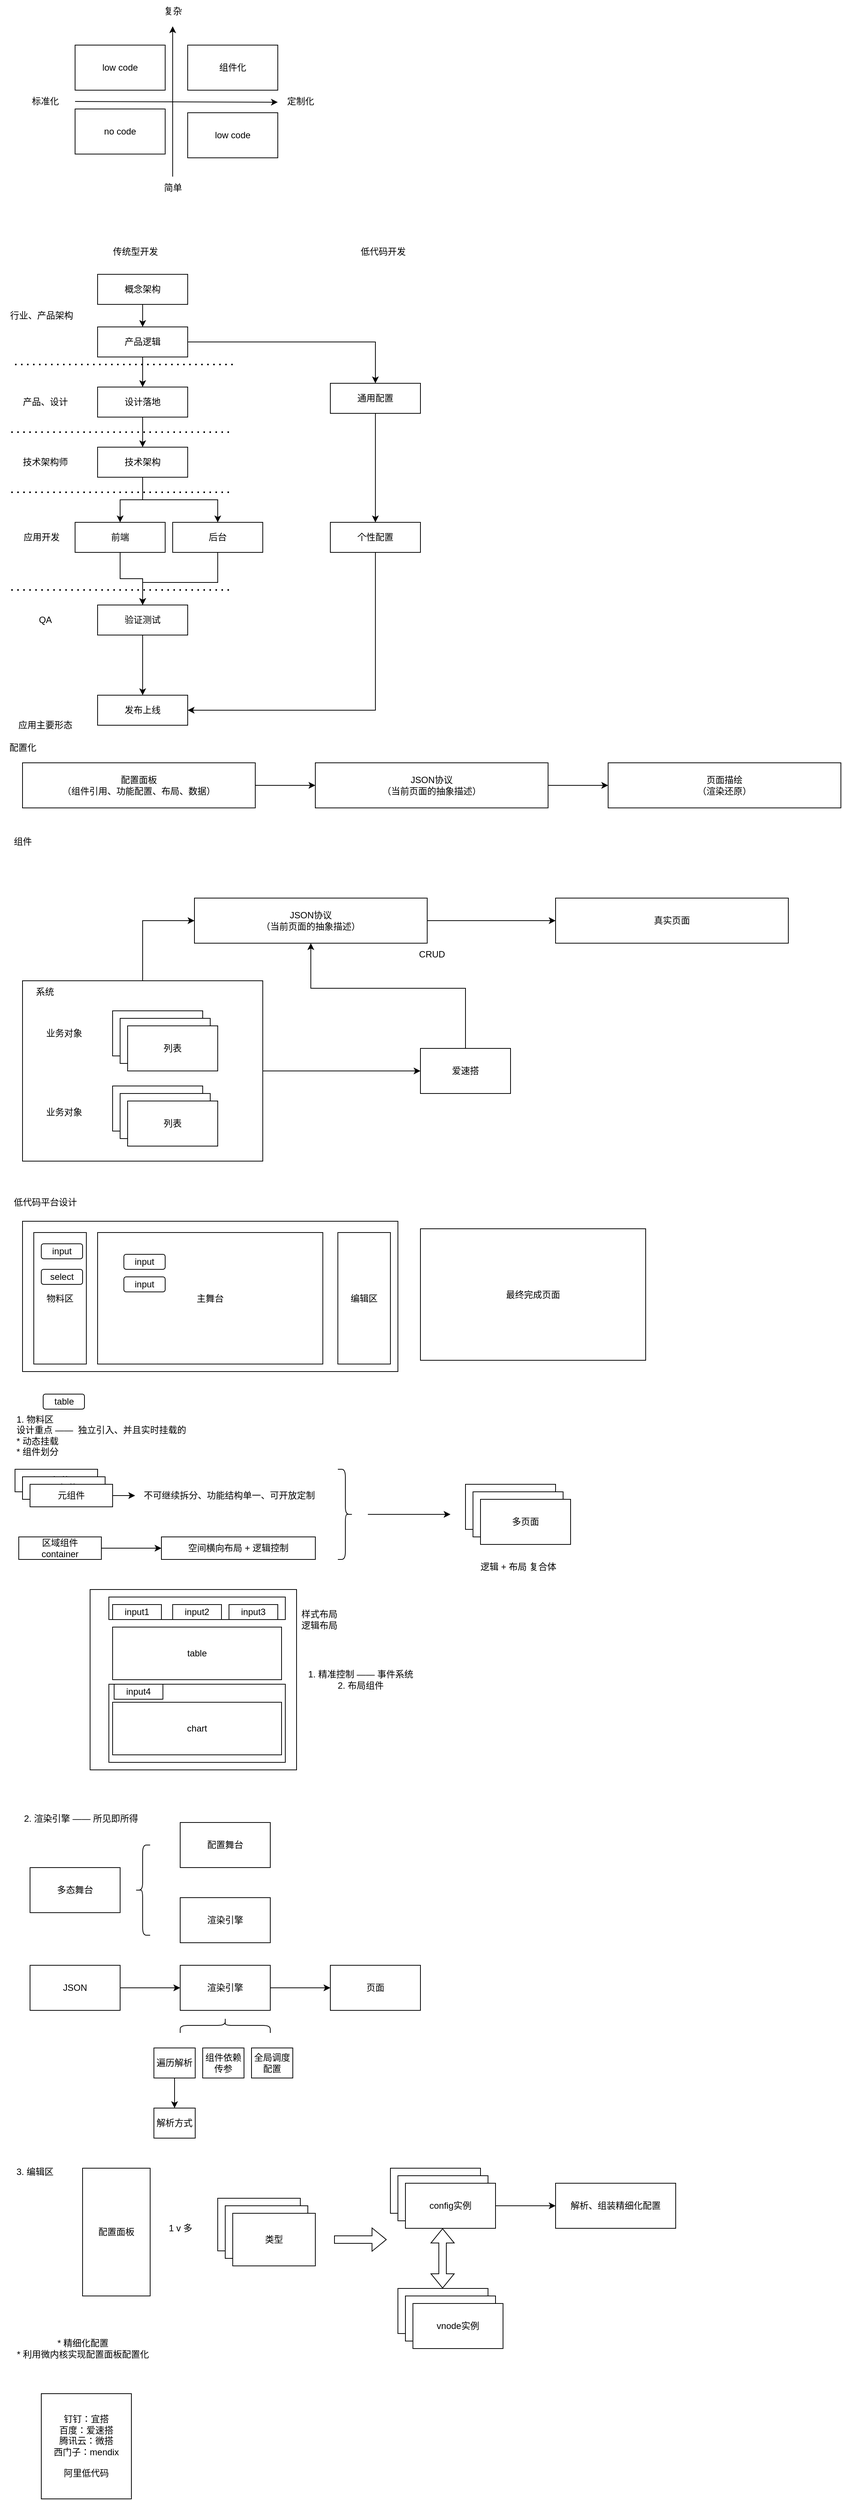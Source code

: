 <mxfile version="20.0.4" type="device"><diagram id="MYaUjNnSRWz6eYG8SENU" name="Page-1"><mxGraphModel dx="866" dy="405" grid="1" gridSize="10" guides="1" tooltips="1" connect="1" arrows="1" fold="1" page="1" pageScale="1" pageWidth="827" pageHeight="1169" math="0" shadow="0"><root><mxCell id="0"/><mxCell id="1" parent="0"/><mxCell id="iDB73NMn3-kwZ4b4kdbe-79" value="" style="rounded=0;whiteSpace=wrap;html=1;" vertex="1" parent="1"><mxGeometry x="120" y="2170" width="275" height="240" as="geometry"/></mxCell><mxCell id="iDB73NMn3-kwZ4b4kdbe-99" value="" style="rounded=0;whiteSpace=wrap;html=1;" vertex="1" parent="1"><mxGeometry x="145" y="2180" width="235" height="30" as="geometry"/></mxCell><mxCell id="iDB73NMn3-kwZ4b4kdbe-98" value="" style="rounded=0;whiteSpace=wrap;html=1;" vertex="1" parent="1"><mxGeometry x="145" y="2296" width="235" height="104" as="geometry"/></mxCell><mxCell id="iDB73NMn3-kwZ4b4kdbe-1" value="" style="endArrow=classic;html=1;rounded=0;entryX=0;entryY=0.533;entryDx=0;entryDy=0;entryPerimeter=0;" edge="1" parent="1" target="iDB73NMn3-kwZ4b4kdbe-4"><mxGeometry width="50" height="50" relative="1" as="geometry"><mxPoint x="100" y="190" as="sourcePoint"/><mxPoint x="350" y="190" as="targetPoint"/></mxGeometry></mxCell><mxCell id="iDB73NMn3-kwZ4b4kdbe-2" value="" style="endArrow=classic;html=1;rounded=0;" edge="1" parent="1"><mxGeometry width="50" height="50" relative="1" as="geometry"><mxPoint x="230" y="290" as="sourcePoint"/><mxPoint x="230" y="90" as="targetPoint"/></mxGeometry></mxCell><mxCell id="iDB73NMn3-kwZ4b4kdbe-3" value="标准化" style="text;html=1;align=center;verticalAlign=middle;resizable=0;points=[];autosize=1;strokeColor=none;fillColor=none;" vertex="1" parent="1"><mxGeometry x="30" y="175" width="60" height="30" as="geometry"/></mxCell><mxCell id="iDB73NMn3-kwZ4b4kdbe-4" value="定制化" style="text;html=1;align=center;verticalAlign=middle;resizable=0;points=[];autosize=1;strokeColor=none;fillColor=none;" vertex="1" parent="1"><mxGeometry x="370" y="175" width="60" height="30" as="geometry"/></mxCell><mxCell id="iDB73NMn3-kwZ4b4kdbe-5" value="复杂" style="text;html=1;align=center;verticalAlign=middle;resizable=0;points=[];autosize=1;strokeColor=none;fillColor=none;" vertex="1" parent="1"><mxGeometry x="205" y="55" width="50" height="30" as="geometry"/></mxCell><mxCell id="iDB73NMn3-kwZ4b4kdbe-6" value="简单" style="text;html=1;align=center;verticalAlign=middle;resizable=0;points=[];autosize=1;strokeColor=none;fillColor=none;" vertex="1" parent="1"><mxGeometry x="205" y="290" width="50" height="30" as="geometry"/></mxCell><mxCell id="iDB73NMn3-kwZ4b4kdbe-7" value="low code" style="rounded=0;whiteSpace=wrap;html=1;" vertex="1" parent="1"><mxGeometry x="100" y="115" width="120" height="60" as="geometry"/></mxCell><mxCell id="iDB73NMn3-kwZ4b4kdbe-8" value="low code" style="rounded=0;whiteSpace=wrap;html=1;" vertex="1" parent="1"><mxGeometry x="250" y="205" width="120" height="60" as="geometry"/></mxCell><mxCell id="iDB73NMn3-kwZ4b4kdbe-9" value="no code" style="rounded=0;whiteSpace=wrap;html=1;" vertex="1" parent="1"><mxGeometry x="100" y="200" width="120" height="60" as="geometry"/></mxCell><mxCell id="iDB73NMn3-kwZ4b4kdbe-10" value="组件化" style="rounded=0;whiteSpace=wrap;html=1;" vertex="1" parent="1"><mxGeometry x="250" y="115" width="120" height="60" as="geometry"/></mxCell><mxCell id="iDB73NMn3-kwZ4b4kdbe-11" value="传统型开发" style="text;html=1;align=center;verticalAlign=middle;resizable=0;points=[];autosize=1;strokeColor=none;fillColor=none;" vertex="1" parent="1"><mxGeometry x="140" y="375" width="80" height="30" as="geometry"/></mxCell><mxCell id="iDB73NMn3-kwZ4b4kdbe-14" value="" style="edgeStyle=orthogonalEdgeStyle;rounded=0;orthogonalLoop=1;jettySize=auto;html=1;" edge="1" parent="1" source="iDB73NMn3-kwZ4b4kdbe-12" target="iDB73NMn3-kwZ4b4kdbe-13"><mxGeometry relative="1" as="geometry"/></mxCell><mxCell id="iDB73NMn3-kwZ4b4kdbe-12" value="概念架构" style="rounded=0;whiteSpace=wrap;html=1;" vertex="1" parent="1"><mxGeometry x="130" y="420" width="120" height="40" as="geometry"/></mxCell><mxCell id="iDB73NMn3-kwZ4b4kdbe-18" value="" style="edgeStyle=orthogonalEdgeStyle;rounded=0;orthogonalLoop=1;jettySize=auto;html=1;" edge="1" parent="1" source="iDB73NMn3-kwZ4b4kdbe-13" target="iDB73NMn3-kwZ4b4kdbe-17"><mxGeometry relative="1" as="geometry"/></mxCell><mxCell id="iDB73NMn3-kwZ4b4kdbe-39" value="" style="edgeStyle=orthogonalEdgeStyle;rounded=0;orthogonalLoop=1;jettySize=auto;html=1;" edge="1" parent="1" source="iDB73NMn3-kwZ4b4kdbe-13" target="iDB73NMn3-kwZ4b4kdbe-38"><mxGeometry relative="1" as="geometry"/></mxCell><mxCell id="iDB73NMn3-kwZ4b4kdbe-13" value="产品逻辑" style="rounded=0;whiteSpace=wrap;html=1;" vertex="1" parent="1"><mxGeometry x="130" y="490" width="120" height="40" as="geometry"/></mxCell><mxCell id="iDB73NMn3-kwZ4b4kdbe-15" value="" style="endArrow=none;dashed=1;html=1;dashPattern=1 3;strokeWidth=2;rounded=0;" edge="1" parent="1"><mxGeometry width="50" height="50" relative="1" as="geometry"><mxPoint x="20" y="540" as="sourcePoint"/><mxPoint x="310" y="540" as="targetPoint"/></mxGeometry></mxCell><mxCell id="iDB73NMn3-kwZ4b4kdbe-16" value="行业、产品架构" style="text;html=1;align=center;verticalAlign=middle;resizable=0;points=[];autosize=1;strokeColor=none;fillColor=none;" vertex="1" parent="1"><mxGeometry y="460" width="110" height="30" as="geometry"/></mxCell><mxCell id="iDB73NMn3-kwZ4b4kdbe-21" value="" style="edgeStyle=orthogonalEdgeStyle;rounded=0;orthogonalLoop=1;jettySize=auto;html=1;" edge="1" parent="1" source="iDB73NMn3-kwZ4b4kdbe-17" target="iDB73NMn3-kwZ4b4kdbe-20"><mxGeometry relative="1" as="geometry"/></mxCell><mxCell id="iDB73NMn3-kwZ4b4kdbe-17" value="设计落地" style="rounded=0;whiteSpace=wrap;html=1;" vertex="1" parent="1"><mxGeometry x="130" y="570" width="120" height="40" as="geometry"/></mxCell><mxCell id="iDB73NMn3-kwZ4b4kdbe-19" value="产品、设计" style="text;html=1;align=center;verticalAlign=middle;resizable=0;points=[];autosize=1;strokeColor=none;fillColor=none;" vertex="1" parent="1"><mxGeometry x="20" y="575" width="80" height="30" as="geometry"/></mxCell><mxCell id="iDB73NMn3-kwZ4b4kdbe-27" value="" style="edgeStyle=orthogonalEdgeStyle;rounded=0;orthogonalLoop=1;jettySize=auto;html=1;" edge="1" parent="1" source="iDB73NMn3-kwZ4b4kdbe-20" target="iDB73NMn3-kwZ4b4kdbe-25"><mxGeometry relative="1" as="geometry"/></mxCell><mxCell id="iDB73NMn3-kwZ4b4kdbe-20" value="技术架构" style="rounded=0;whiteSpace=wrap;html=1;" vertex="1" parent="1"><mxGeometry x="130" y="650" width="120" height="40" as="geometry"/></mxCell><mxCell id="iDB73NMn3-kwZ4b4kdbe-22" value="技术架构师" style="text;html=1;align=center;verticalAlign=middle;resizable=0;points=[];autosize=1;strokeColor=none;fillColor=none;" vertex="1" parent="1"><mxGeometry x="20" y="655" width="80" height="30" as="geometry"/></mxCell><mxCell id="iDB73NMn3-kwZ4b4kdbe-23" value="" style="endArrow=none;dashed=1;html=1;dashPattern=1 3;strokeWidth=2;rounded=0;" edge="1" parent="1"><mxGeometry width="50" height="50" relative="1" as="geometry"><mxPoint x="15" y="630" as="sourcePoint"/><mxPoint x="305" y="630" as="targetPoint"/></mxGeometry></mxCell><mxCell id="iDB73NMn3-kwZ4b4kdbe-24" value="" style="endArrow=none;dashed=1;html=1;dashPattern=1 3;strokeWidth=2;rounded=0;" edge="1" parent="1"><mxGeometry width="50" height="50" relative="1" as="geometry"><mxPoint x="15" y="710" as="sourcePoint"/><mxPoint x="305" y="710" as="targetPoint"/></mxGeometry></mxCell><mxCell id="iDB73NMn3-kwZ4b4kdbe-32" value="" style="edgeStyle=orthogonalEdgeStyle;rounded=0;orthogonalLoop=1;jettySize=auto;html=1;" edge="1" parent="1" source="iDB73NMn3-kwZ4b4kdbe-25" target="iDB73NMn3-kwZ4b4kdbe-31"><mxGeometry relative="1" as="geometry"/></mxCell><mxCell id="iDB73NMn3-kwZ4b4kdbe-25" value="前端" style="rounded=0;whiteSpace=wrap;html=1;" vertex="1" parent="1"><mxGeometry x="100" y="750" width="120" height="40" as="geometry"/></mxCell><mxCell id="iDB73NMn3-kwZ4b4kdbe-26" value="后台" style="rounded=0;whiteSpace=wrap;html=1;" vertex="1" parent="1"><mxGeometry x="230" y="750" width="120" height="40" as="geometry"/></mxCell><mxCell id="iDB73NMn3-kwZ4b4kdbe-28" value="" style="endArrow=classic;html=1;rounded=0;entryX=0.5;entryY=0;entryDx=0;entryDy=0;" edge="1" parent="1" target="iDB73NMn3-kwZ4b4kdbe-26"><mxGeometry width="50" height="50" relative="1" as="geometry"><mxPoint x="190" y="720" as="sourcePoint"/><mxPoint x="280" y="690" as="targetPoint"/><Array as="points"><mxPoint x="290" y="720"/></Array></mxGeometry></mxCell><mxCell id="iDB73NMn3-kwZ4b4kdbe-29" value="应用开发" style="text;html=1;align=center;verticalAlign=middle;resizable=0;points=[];autosize=1;strokeColor=none;fillColor=none;" vertex="1" parent="1"><mxGeometry x="20" y="755" width="70" height="30" as="geometry"/></mxCell><mxCell id="iDB73NMn3-kwZ4b4kdbe-30" value="" style="endArrow=none;dashed=1;html=1;dashPattern=1 3;strokeWidth=2;rounded=0;" edge="1" parent="1"><mxGeometry width="50" height="50" relative="1" as="geometry"><mxPoint x="15" y="840" as="sourcePoint"/><mxPoint x="305" y="840" as="targetPoint"/></mxGeometry></mxCell><mxCell id="iDB73NMn3-kwZ4b4kdbe-35" value="" style="edgeStyle=orthogonalEdgeStyle;rounded=0;orthogonalLoop=1;jettySize=auto;html=1;" edge="1" parent="1" source="iDB73NMn3-kwZ4b4kdbe-31" target="iDB73NMn3-kwZ4b4kdbe-34"><mxGeometry relative="1" as="geometry"/></mxCell><mxCell id="iDB73NMn3-kwZ4b4kdbe-31" value="验证测试" style="rounded=0;whiteSpace=wrap;html=1;" vertex="1" parent="1"><mxGeometry x="130" y="860" width="120" height="40" as="geometry"/></mxCell><mxCell id="iDB73NMn3-kwZ4b4kdbe-33" value="" style="endArrow=classic;html=1;rounded=0;exitX=0.5;exitY=1;exitDx=0;exitDy=0;entryX=0.5;entryY=0;entryDx=0;entryDy=0;" edge="1" parent="1" source="iDB73NMn3-kwZ4b4kdbe-26" target="iDB73NMn3-kwZ4b4kdbe-31"><mxGeometry width="50" height="50" relative="1" as="geometry"><mxPoint x="230" y="860" as="sourcePoint"/><mxPoint x="280" y="810" as="targetPoint"/><Array as="points"><mxPoint x="290" y="830"/><mxPoint x="190" y="830"/></Array></mxGeometry></mxCell><mxCell id="iDB73NMn3-kwZ4b4kdbe-34" value="发布上线" style="rounded=0;whiteSpace=wrap;html=1;" vertex="1" parent="1"><mxGeometry x="130" y="980" width="120" height="40" as="geometry"/></mxCell><mxCell id="iDB73NMn3-kwZ4b4kdbe-36" value="QA" style="text;html=1;align=center;verticalAlign=middle;resizable=0;points=[];autosize=1;strokeColor=none;fillColor=none;" vertex="1" parent="1"><mxGeometry x="40" y="865" width="40" height="30" as="geometry"/></mxCell><mxCell id="iDB73NMn3-kwZ4b4kdbe-37" value="低代码开发" style="text;html=1;align=center;verticalAlign=middle;resizable=0;points=[];autosize=1;strokeColor=none;fillColor=none;" vertex="1" parent="1"><mxGeometry x="470" y="375" width="80" height="30" as="geometry"/></mxCell><mxCell id="iDB73NMn3-kwZ4b4kdbe-41" value="" style="edgeStyle=orthogonalEdgeStyle;rounded=0;orthogonalLoop=1;jettySize=auto;html=1;" edge="1" parent="1" source="iDB73NMn3-kwZ4b4kdbe-38" target="iDB73NMn3-kwZ4b4kdbe-40"><mxGeometry relative="1" as="geometry"/></mxCell><mxCell id="iDB73NMn3-kwZ4b4kdbe-38" value="通用配置" style="rounded=0;whiteSpace=wrap;html=1;" vertex="1" parent="1"><mxGeometry x="440" y="565" width="120" height="40" as="geometry"/></mxCell><mxCell id="iDB73NMn3-kwZ4b4kdbe-40" value="个性配置" style="rounded=0;whiteSpace=wrap;html=1;" vertex="1" parent="1"><mxGeometry x="440" y="750" width="120" height="40" as="geometry"/></mxCell><mxCell id="iDB73NMn3-kwZ4b4kdbe-42" value="" style="endArrow=classic;html=1;rounded=0;exitX=0.5;exitY=1;exitDx=0;exitDy=0;entryX=1;entryY=0.5;entryDx=0;entryDy=0;" edge="1" parent="1" source="iDB73NMn3-kwZ4b4kdbe-40" target="iDB73NMn3-kwZ4b4kdbe-34"><mxGeometry width="50" height="50" relative="1" as="geometry"><mxPoint x="310" y="770" as="sourcePoint"/><mxPoint x="400" y="880" as="targetPoint"/><Array as="points"><mxPoint x="500" y="1000"/></Array></mxGeometry></mxCell><mxCell id="iDB73NMn3-kwZ4b4kdbe-45" value="" style="edgeStyle=orthogonalEdgeStyle;rounded=0;orthogonalLoop=1;jettySize=auto;html=1;" edge="1" parent="1" source="iDB73NMn3-kwZ4b4kdbe-43" target="iDB73NMn3-kwZ4b4kdbe-44"><mxGeometry relative="1" as="geometry"/></mxCell><mxCell id="iDB73NMn3-kwZ4b4kdbe-43" value="配置面板&lt;br&gt;（组件引用、功能配置、布局、数据）" style="whiteSpace=wrap;html=1;" vertex="1" parent="1"><mxGeometry x="30" y="1070" width="310" height="60" as="geometry"/></mxCell><mxCell id="iDB73NMn3-kwZ4b4kdbe-47" value="" style="edgeStyle=orthogonalEdgeStyle;rounded=0;orthogonalLoop=1;jettySize=auto;html=1;" edge="1" parent="1" source="iDB73NMn3-kwZ4b4kdbe-44" target="iDB73NMn3-kwZ4b4kdbe-46"><mxGeometry relative="1" as="geometry"/></mxCell><mxCell id="iDB73NMn3-kwZ4b4kdbe-44" value="JSON协议&lt;br&gt;（当前页面的抽象描述）" style="whiteSpace=wrap;html=1;" vertex="1" parent="1"><mxGeometry x="420" y="1070" width="310" height="60" as="geometry"/></mxCell><mxCell id="iDB73NMn3-kwZ4b4kdbe-46" value="页面描绘&lt;br&gt;（渲染还原）" style="whiteSpace=wrap;html=1;" vertex="1" parent="1"><mxGeometry x="810" y="1070" width="310" height="60" as="geometry"/></mxCell><mxCell id="iDB73NMn3-kwZ4b4kdbe-48" value="配置化" style="text;html=1;align=center;verticalAlign=middle;resizable=0;points=[];autosize=1;strokeColor=none;fillColor=none;" vertex="1" parent="1"><mxGeometry y="1035" width="60" height="30" as="geometry"/></mxCell><mxCell id="iDB73NMn3-kwZ4b4kdbe-50" value="组件" style="text;html=1;align=center;verticalAlign=middle;resizable=0;points=[];autosize=1;strokeColor=none;fillColor=none;" vertex="1" parent="1"><mxGeometry x="5" y="1160" width="50" height="30" as="geometry"/></mxCell><mxCell id="iDB73NMn3-kwZ4b4kdbe-53" value="" style="edgeStyle=orthogonalEdgeStyle;rounded=0;orthogonalLoop=1;jettySize=auto;html=1;" edge="1" parent="1" source="iDB73NMn3-kwZ4b4kdbe-51" target="iDB73NMn3-kwZ4b4kdbe-52"><mxGeometry relative="1" as="geometry"/></mxCell><mxCell id="iDB73NMn3-kwZ4b4kdbe-51" value="JSON协议&lt;br&gt;（当前页面的抽象描述）" style="whiteSpace=wrap;html=1;" vertex="1" parent="1"><mxGeometry x="259" y="1250" width="310" height="60" as="geometry"/></mxCell><mxCell id="iDB73NMn3-kwZ4b4kdbe-52" value="真实页面" style="whiteSpace=wrap;html=1;" vertex="1" parent="1"><mxGeometry x="740" y="1250" width="310" height="60" as="geometry"/></mxCell><mxCell id="iDB73NMn3-kwZ4b4kdbe-54" value="" style="whiteSpace=wrap;html=1;" vertex="1" parent="1"><mxGeometry x="30" y="1360" width="320" height="240" as="geometry"/></mxCell><mxCell id="iDB73NMn3-kwZ4b4kdbe-55" value="系统" style="text;html=1;strokeColor=none;fillColor=none;align=center;verticalAlign=middle;whiteSpace=wrap;rounded=0;" vertex="1" parent="1"><mxGeometry x="30" y="1360" width="60" height="30" as="geometry"/></mxCell><mxCell id="iDB73NMn3-kwZ4b4kdbe-56" value="业务对象" style="text;html=1;align=center;verticalAlign=middle;resizable=0;points=[];autosize=1;strokeColor=none;fillColor=none;" vertex="1" parent="1"><mxGeometry x="50" y="1415" width="70" height="30" as="geometry"/></mxCell><mxCell id="iDB73NMn3-kwZ4b4kdbe-57" value="列表" style="rounded=0;whiteSpace=wrap;html=1;" vertex="1" parent="1"><mxGeometry x="150" y="1400" width="120" height="60" as="geometry"/></mxCell><mxCell id="iDB73NMn3-kwZ4b4kdbe-58" value="列表" style="rounded=0;whiteSpace=wrap;html=1;" vertex="1" parent="1"><mxGeometry x="160" y="1410" width="120" height="60" as="geometry"/></mxCell><mxCell id="iDB73NMn3-kwZ4b4kdbe-59" value="列表" style="rounded=0;whiteSpace=wrap;html=1;" vertex="1" parent="1"><mxGeometry x="170" y="1420" width="120" height="60" as="geometry"/></mxCell><mxCell id="iDB73NMn3-kwZ4b4kdbe-60" value="业务对象" style="text;html=1;align=center;verticalAlign=middle;resizable=0;points=[];autosize=1;strokeColor=none;fillColor=none;" vertex="1" parent="1"><mxGeometry x="50" y="1520" width="70" height="30" as="geometry"/></mxCell><mxCell id="iDB73NMn3-kwZ4b4kdbe-61" value="列表" style="rounded=0;whiteSpace=wrap;html=1;" vertex="1" parent="1"><mxGeometry x="150" y="1500" width="120" height="60" as="geometry"/></mxCell><mxCell id="iDB73NMn3-kwZ4b4kdbe-62" value="列表" style="rounded=0;whiteSpace=wrap;html=1;" vertex="1" parent="1"><mxGeometry x="160" y="1510" width="120" height="60" as="geometry"/></mxCell><mxCell id="iDB73NMn3-kwZ4b4kdbe-63" value="列表" style="rounded=0;whiteSpace=wrap;html=1;" vertex="1" parent="1"><mxGeometry x="170" y="1520" width="120" height="60" as="geometry"/></mxCell><mxCell id="iDB73NMn3-kwZ4b4kdbe-64" value="" style="endArrow=classic;html=1;rounded=0;exitX=0.5;exitY=0;exitDx=0;exitDy=0;entryX=0;entryY=0.5;entryDx=0;entryDy=0;" edge="1" parent="1" source="iDB73NMn3-kwZ4b4kdbe-54" target="iDB73NMn3-kwZ4b4kdbe-51"><mxGeometry width="50" height="50" relative="1" as="geometry"><mxPoint x="240" y="1460" as="sourcePoint"/><mxPoint x="290" y="1410" as="targetPoint"/><Array as="points"><mxPoint x="190" y="1280"/></Array></mxGeometry></mxCell><mxCell id="iDB73NMn3-kwZ4b4kdbe-65" value="CRUD" style="text;html=1;align=center;verticalAlign=middle;resizable=0;points=[];autosize=1;strokeColor=none;fillColor=none;" vertex="1" parent="1"><mxGeometry x="545" y="1310" width="60" height="30" as="geometry"/></mxCell><mxCell id="iDB73NMn3-kwZ4b4kdbe-66" value="爱速搭" style="rounded=0;whiteSpace=wrap;html=1;" vertex="1" parent="1"><mxGeometry x="560" y="1450" width="120" height="60" as="geometry"/></mxCell><mxCell id="iDB73NMn3-kwZ4b4kdbe-67" value="" style="endArrow=classic;html=1;rounded=0;exitX=1;exitY=0.5;exitDx=0;exitDy=0;entryX=0;entryY=0.5;entryDx=0;entryDy=0;" edge="1" parent="1" source="iDB73NMn3-kwZ4b4kdbe-54" target="iDB73NMn3-kwZ4b4kdbe-66"><mxGeometry width="50" height="50" relative="1" as="geometry"><mxPoint x="380" y="1480" as="sourcePoint"/><mxPoint x="430" y="1430" as="targetPoint"/></mxGeometry></mxCell><mxCell id="iDB73NMn3-kwZ4b4kdbe-68" value="" style="endArrow=classic;html=1;rounded=0;exitX=0.5;exitY=0;exitDx=0;exitDy=0;entryX=0.5;entryY=1;entryDx=0;entryDy=0;" edge="1" parent="1" source="iDB73NMn3-kwZ4b4kdbe-66" target="iDB73NMn3-kwZ4b4kdbe-51"><mxGeometry width="50" height="50" relative="1" as="geometry"><mxPoint x="380" y="1480" as="sourcePoint"/><mxPoint x="430" y="1430" as="targetPoint"/><Array as="points"><mxPoint x="620" y="1370"/><mxPoint x="414" y="1370"/></Array></mxGeometry></mxCell><mxCell id="iDB73NMn3-kwZ4b4kdbe-69" value="应用主要形态" style="text;html=1;align=center;verticalAlign=middle;resizable=0;points=[];autosize=1;strokeColor=none;fillColor=none;" vertex="1" parent="1"><mxGeometry x="10" y="1005" width="100" height="30" as="geometry"/></mxCell><mxCell id="iDB73NMn3-kwZ4b4kdbe-70" value="低代码平台设计" style="text;html=1;align=center;verticalAlign=middle;resizable=0;points=[];autosize=1;strokeColor=none;fillColor=none;" vertex="1" parent="1"><mxGeometry x="5" y="1640" width="110" height="30" as="geometry"/></mxCell><mxCell id="iDB73NMn3-kwZ4b4kdbe-71" value="" style="rounded=0;whiteSpace=wrap;html=1;" vertex="1" parent="1"><mxGeometry x="30" y="1680" width="500" height="200" as="geometry"/></mxCell><mxCell id="iDB73NMn3-kwZ4b4kdbe-72" value="物料区" style="rounded=0;whiteSpace=wrap;html=1;" vertex="1" parent="1"><mxGeometry x="45" y="1695" width="70" height="175" as="geometry"/></mxCell><mxCell id="iDB73NMn3-kwZ4b4kdbe-73" value="主舞台" style="rounded=0;whiteSpace=wrap;html=1;" vertex="1" parent="1"><mxGeometry x="130" y="1695" width="300" height="175" as="geometry"/></mxCell><mxCell id="iDB73NMn3-kwZ4b4kdbe-74" value="编辑区" style="rounded=0;whiteSpace=wrap;html=1;" vertex="1" parent="1"><mxGeometry x="450" y="1695" width="70" height="175" as="geometry"/></mxCell><mxCell id="iDB73NMn3-kwZ4b4kdbe-75" value="1. 物料区&lt;br&gt;设计重点 ——&amp;nbsp; 独立引入、并且实时挂载的&lt;br&gt;* 动态挂载&lt;br&gt;* 组件划分" style="text;html=1;align=left;verticalAlign=middle;resizable=0;points=[];autosize=1;strokeColor=none;fillColor=none;" vertex="1" parent="1"><mxGeometry x="20" y="1930" width="250" height="70" as="geometry"/></mxCell><mxCell id="iDB73NMn3-kwZ4b4kdbe-76" value="input" style="rounded=1;whiteSpace=wrap;html=1;" vertex="1" parent="1"><mxGeometry x="55" y="1710" width="55" height="20" as="geometry"/></mxCell><mxCell id="iDB73NMn3-kwZ4b4kdbe-77" value="select" style="rounded=1;whiteSpace=wrap;html=1;" vertex="1" parent="1"><mxGeometry x="55" y="1744" width="55" height="20" as="geometry"/></mxCell><mxCell id="iDB73NMn3-kwZ4b4kdbe-78" value="table" style="rounded=1;whiteSpace=wrap;html=1;" vertex="1" parent="1"><mxGeometry x="57.5" y="1910" width="55" height="20" as="geometry"/></mxCell><mxCell id="iDB73NMn3-kwZ4b4kdbe-80" value="input1" style="rounded=0;whiteSpace=wrap;html=1;" vertex="1" parent="1"><mxGeometry x="150" y="2190" width="65" height="20" as="geometry"/></mxCell><mxCell id="iDB73NMn3-kwZ4b4kdbe-81" value="input2" style="rounded=0;whiteSpace=wrap;html=1;" vertex="1" parent="1"><mxGeometry x="230" y="2190" width="65" height="20" as="geometry"/></mxCell><mxCell id="iDB73NMn3-kwZ4b4kdbe-82" value="input3" style="rounded=0;whiteSpace=wrap;html=1;" vertex="1" parent="1"><mxGeometry x="305" y="2190" width="65" height="20" as="geometry"/></mxCell><mxCell id="iDB73NMn3-kwZ4b4kdbe-83" value="table" style="rounded=0;whiteSpace=wrap;html=1;" vertex="1" parent="1"><mxGeometry x="150" y="2220" width="225" height="70" as="geometry"/></mxCell><mxCell id="iDB73NMn3-kwZ4b4kdbe-84" value="chart" style="rounded=0;whiteSpace=wrap;html=1;" vertex="1" parent="1"><mxGeometry x="150" y="2320" width="225" height="70" as="geometry"/></mxCell><mxCell id="iDB73NMn3-kwZ4b4kdbe-85" value="input4" style="rounded=0;whiteSpace=wrap;html=1;" vertex="1" parent="1"><mxGeometry x="152" y="2296" width="65" height="20" as="geometry"/></mxCell><mxCell id="iDB73NMn3-kwZ4b4kdbe-86" value="样式布局&lt;br&gt;逻辑布局" style="text;html=1;align=center;verticalAlign=middle;resizable=0;points=[];autosize=1;strokeColor=none;fillColor=none;" vertex="1" parent="1"><mxGeometry x="390" y="2190" width="70" height="40" as="geometry"/></mxCell><mxCell id="iDB73NMn3-kwZ4b4kdbe-87" value="1. 精准控制 —— 事件系统&lt;br&gt;2. 布局组件" style="text;html=1;align=center;verticalAlign=middle;resizable=0;points=[];autosize=1;strokeColor=none;fillColor=none;" vertex="1" parent="1"><mxGeometry x="400" y="2270" width="160" height="40" as="geometry"/></mxCell><mxCell id="iDB73NMn3-kwZ4b4kdbe-88" value="元组件" style="whiteSpace=wrap;html=1;" vertex="1" parent="1"><mxGeometry x="20" y="2010" width="110" height="30" as="geometry"/></mxCell><mxCell id="iDB73NMn3-kwZ4b4kdbe-89" value="元组件" style="whiteSpace=wrap;html=1;" vertex="1" parent="1"><mxGeometry x="30" y="2020" width="110" height="30" as="geometry"/></mxCell><mxCell id="iDB73NMn3-kwZ4b4kdbe-92" value="" style="edgeStyle=orthogonalEdgeStyle;rounded=0;orthogonalLoop=1;jettySize=auto;html=1;" edge="1" parent="1" source="iDB73NMn3-kwZ4b4kdbe-90" target="iDB73NMn3-kwZ4b4kdbe-91"><mxGeometry relative="1" as="geometry"/></mxCell><mxCell id="iDB73NMn3-kwZ4b4kdbe-90" value="元组件" style="whiteSpace=wrap;html=1;" vertex="1" parent="1"><mxGeometry x="40" y="2030" width="110" height="30" as="geometry"/></mxCell><mxCell id="iDB73NMn3-kwZ4b4kdbe-91" value="不可继续拆分、功能结构单一、可开放定制" style="text;html=1;align=center;verticalAlign=middle;resizable=0;points=[];autosize=1;strokeColor=none;fillColor=none;" vertex="1" parent="1"><mxGeometry x="180" y="2030" width="250" height="30" as="geometry"/></mxCell><mxCell id="iDB73NMn3-kwZ4b4kdbe-97" value="" style="edgeStyle=orthogonalEdgeStyle;rounded=0;orthogonalLoop=1;jettySize=auto;html=1;" edge="1" parent="1" source="iDB73NMn3-kwZ4b4kdbe-95" target="iDB73NMn3-kwZ4b4kdbe-96"><mxGeometry relative="1" as="geometry"/></mxCell><mxCell id="iDB73NMn3-kwZ4b4kdbe-95" value="区域组件&lt;br&gt;container" style="whiteSpace=wrap;html=1;" vertex="1" parent="1"><mxGeometry x="25" y="2100" width="110" height="30" as="geometry"/></mxCell><mxCell id="iDB73NMn3-kwZ4b4kdbe-96" value="空间横向布局 + 逻辑控制" style="whiteSpace=wrap;html=1;" vertex="1" parent="1"><mxGeometry x="215" y="2100" width="205" height="30" as="geometry"/></mxCell><mxCell id="iDB73NMn3-kwZ4b4kdbe-100" value="" style="shape=curlyBracket;whiteSpace=wrap;html=1;rounded=1;flipH=1;" vertex="1" parent="1"><mxGeometry x="450" y="2010" width="20" height="120" as="geometry"/></mxCell><mxCell id="iDB73NMn3-kwZ4b4kdbe-101" value="" style="endArrow=classic;html=1;rounded=0;" edge="1" parent="1"><mxGeometry width="50" height="50" relative="1" as="geometry"><mxPoint x="490" y="2070" as="sourcePoint"/><mxPoint x="600" y="2070" as="targetPoint"/></mxGeometry></mxCell><mxCell id="iDB73NMn3-kwZ4b4kdbe-102" value="" style="rounded=0;whiteSpace=wrap;html=1;" vertex="1" parent="1"><mxGeometry x="620" y="2030" width="120" height="60" as="geometry"/></mxCell><mxCell id="iDB73NMn3-kwZ4b4kdbe-103" value="" style="rounded=0;whiteSpace=wrap;html=1;" vertex="1" parent="1"><mxGeometry x="630" y="2040" width="120" height="60" as="geometry"/></mxCell><mxCell id="iDB73NMn3-kwZ4b4kdbe-104" value="多页面" style="rounded=0;whiteSpace=wrap;html=1;" vertex="1" parent="1"><mxGeometry x="640" y="2050" width="120" height="60" as="geometry"/></mxCell><mxCell id="iDB73NMn3-kwZ4b4kdbe-105" value="逻辑 + 布局 复合体" style="text;html=1;align=center;verticalAlign=middle;resizable=0;points=[];autosize=1;strokeColor=none;fillColor=none;" vertex="1" parent="1"><mxGeometry x="630" y="2125" width="120" height="30" as="geometry"/></mxCell><mxCell id="iDB73NMn3-kwZ4b4kdbe-106" value="2. 渲染引擎 —— 所见即所得" style="text;html=1;align=left;verticalAlign=middle;resizable=0;points=[];autosize=1;strokeColor=none;fillColor=none;" vertex="1" parent="1"><mxGeometry x="30" y="2460" width="180" height="30" as="geometry"/></mxCell><mxCell id="iDB73NMn3-kwZ4b4kdbe-107" value="最终完成页面" style="rounded=0;whiteSpace=wrap;html=1;" vertex="1" parent="1"><mxGeometry x="560" y="1690" width="300" height="175" as="geometry"/></mxCell><mxCell id="iDB73NMn3-kwZ4b4kdbe-108" value="多态舞台" style="rounded=0;whiteSpace=wrap;html=1;" vertex="1" parent="1"><mxGeometry x="40" y="2540" width="120" height="60" as="geometry"/></mxCell><mxCell id="iDB73NMn3-kwZ4b4kdbe-109" value="" style="shape=curlyBracket;whiteSpace=wrap;html=1;rounded=1;" vertex="1" parent="1"><mxGeometry x="180" y="2510" width="20" height="120" as="geometry"/></mxCell><mxCell id="iDB73NMn3-kwZ4b4kdbe-110" value="配置舞台" style="rounded=0;whiteSpace=wrap;html=1;" vertex="1" parent="1"><mxGeometry x="240" y="2480" width="120" height="60" as="geometry"/></mxCell><mxCell id="iDB73NMn3-kwZ4b4kdbe-111" value="渲染引擎" style="rounded=0;whiteSpace=wrap;html=1;" vertex="1" parent="1"><mxGeometry x="240" y="2580" width="120" height="60" as="geometry"/></mxCell><mxCell id="iDB73NMn3-kwZ4b4kdbe-114" value="" style="edgeStyle=orthogonalEdgeStyle;rounded=0;orthogonalLoop=1;jettySize=auto;html=1;" edge="1" parent="1" source="iDB73NMn3-kwZ4b4kdbe-112" target="iDB73NMn3-kwZ4b4kdbe-113"><mxGeometry relative="1" as="geometry"/></mxCell><mxCell id="iDB73NMn3-kwZ4b4kdbe-112" value="JSON" style="rounded=0;whiteSpace=wrap;html=1;" vertex="1" parent="1"><mxGeometry x="40" y="2670" width="120" height="60" as="geometry"/></mxCell><mxCell id="iDB73NMn3-kwZ4b4kdbe-116" value="" style="edgeStyle=orthogonalEdgeStyle;rounded=0;orthogonalLoop=1;jettySize=auto;html=1;" edge="1" parent="1" source="iDB73NMn3-kwZ4b4kdbe-113" target="iDB73NMn3-kwZ4b4kdbe-115"><mxGeometry relative="1" as="geometry"/></mxCell><mxCell id="iDB73NMn3-kwZ4b4kdbe-113" value="渲染引擎" style="rounded=0;whiteSpace=wrap;html=1;" vertex="1" parent="1"><mxGeometry x="240" y="2670" width="120" height="60" as="geometry"/></mxCell><mxCell id="iDB73NMn3-kwZ4b4kdbe-115" value="页面" style="rounded=0;whiteSpace=wrap;html=1;" vertex="1" parent="1"><mxGeometry x="440" y="2670" width="120" height="60" as="geometry"/></mxCell><mxCell id="iDB73NMn3-kwZ4b4kdbe-117" value="" style="shape=curlyBracket;whiteSpace=wrap;html=1;rounded=1;flipH=1;rotation=-90;" vertex="1" parent="1"><mxGeometry x="290" y="2690" width="20" height="120" as="geometry"/></mxCell><mxCell id="iDB73NMn3-kwZ4b4kdbe-121" value="" style="edgeStyle=orthogonalEdgeStyle;rounded=0;orthogonalLoop=1;jettySize=auto;html=1;" edge="1" parent="1" source="iDB73NMn3-kwZ4b4kdbe-119" target="iDB73NMn3-kwZ4b4kdbe-120"><mxGeometry relative="1" as="geometry"/></mxCell><mxCell id="iDB73NMn3-kwZ4b4kdbe-119" value="遍历解析" style="rounded=0;whiteSpace=wrap;html=1;" vertex="1" parent="1"><mxGeometry x="205" y="2780" width="55" height="40" as="geometry"/></mxCell><mxCell id="iDB73NMn3-kwZ4b4kdbe-120" value="解析方式" style="rounded=0;whiteSpace=wrap;html=1;" vertex="1" parent="1"><mxGeometry x="205" y="2860" width="55" height="40" as="geometry"/></mxCell><mxCell id="iDB73NMn3-kwZ4b4kdbe-122" value="组件依赖传参" style="rounded=0;whiteSpace=wrap;html=1;" vertex="1" parent="1"><mxGeometry x="270" y="2780" width="55" height="40" as="geometry"/></mxCell><mxCell id="iDB73NMn3-kwZ4b4kdbe-123" value="全局调度配置" style="rounded=0;whiteSpace=wrap;html=1;" vertex="1" parent="1"><mxGeometry x="335" y="2780" width="55" height="40" as="geometry"/></mxCell><mxCell id="iDB73NMn3-kwZ4b4kdbe-124" value="3. 编辑区" style="text;html=1;align=left;verticalAlign=middle;resizable=0;points=[];autosize=1;strokeColor=none;fillColor=none;" vertex="1" parent="1"><mxGeometry x="20" y="2930" width="70" height="30" as="geometry"/></mxCell><mxCell id="iDB73NMn3-kwZ4b4kdbe-125" value="input" style="rounded=1;whiteSpace=wrap;html=1;" vertex="1" parent="1"><mxGeometry x="165" y="1724" width="55" height="20" as="geometry"/></mxCell><mxCell id="iDB73NMn3-kwZ4b4kdbe-126" value="input" style="rounded=1;whiteSpace=wrap;html=1;" vertex="1" parent="1"><mxGeometry x="165" y="1754" width="55" height="20" as="geometry"/></mxCell><mxCell id="iDB73NMn3-kwZ4b4kdbe-127" value="配置面板" style="rounded=0;whiteSpace=wrap;html=1;" vertex="1" parent="1"><mxGeometry x="110" y="2940" width="90" height="170" as="geometry"/></mxCell><mxCell id="iDB73NMn3-kwZ4b4kdbe-128" value="1 v 多" style="text;html=1;align=center;verticalAlign=middle;resizable=0;points=[];autosize=1;strokeColor=none;fillColor=none;" vertex="1" parent="1"><mxGeometry x="215" y="3005" width="50" height="30" as="geometry"/></mxCell><mxCell id="iDB73NMn3-kwZ4b4kdbe-129" value="类型" style="rounded=0;whiteSpace=wrap;html=1;" vertex="1" parent="1"><mxGeometry x="290" y="2980" width="110" height="70" as="geometry"/></mxCell><mxCell id="iDB73NMn3-kwZ4b4kdbe-130" value="类型" style="rounded=0;whiteSpace=wrap;html=1;" vertex="1" parent="1"><mxGeometry x="300" y="2990" width="110" height="70" as="geometry"/></mxCell><mxCell id="iDB73NMn3-kwZ4b4kdbe-131" value="类型" style="rounded=0;whiteSpace=wrap;html=1;" vertex="1" parent="1"><mxGeometry x="310" y="3000" width="110" height="70" as="geometry"/></mxCell><mxCell id="iDB73NMn3-kwZ4b4kdbe-132" value="" style="shape=flexArrow;endArrow=classic;html=1;rounded=0;" edge="1" parent="1"><mxGeometry width="50" height="50" relative="1" as="geometry"><mxPoint x="445" y="3035" as="sourcePoint"/><mxPoint x="515" y="3035" as="targetPoint"/></mxGeometry></mxCell><mxCell id="iDB73NMn3-kwZ4b4kdbe-133" value="" style="rounded=0;whiteSpace=wrap;html=1;" vertex="1" parent="1"><mxGeometry x="520" y="2940" width="120" height="60" as="geometry"/></mxCell><mxCell id="iDB73NMn3-kwZ4b4kdbe-134" value="" style="rounded=0;whiteSpace=wrap;html=1;" vertex="1" parent="1"><mxGeometry x="530" y="2950" width="120" height="60" as="geometry"/></mxCell><mxCell id="iDB73NMn3-kwZ4b4kdbe-141" value="" style="edgeStyle=orthogonalEdgeStyle;rounded=0;orthogonalLoop=1;jettySize=auto;html=1;" edge="1" parent="1" source="iDB73NMn3-kwZ4b4kdbe-135" target="iDB73NMn3-kwZ4b4kdbe-140"><mxGeometry relative="1" as="geometry"/></mxCell><mxCell id="iDB73NMn3-kwZ4b4kdbe-135" value="config实例" style="rounded=0;whiteSpace=wrap;html=1;" vertex="1" parent="1"><mxGeometry x="540" y="2960" width="120" height="60" as="geometry"/></mxCell><mxCell id="iDB73NMn3-kwZ4b4kdbe-136" value="" style="shape=flexArrow;endArrow=classic;startArrow=classic;html=1;rounded=0;" edge="1" parent="1"><mxGeometry width="100" height="100" relative="1" as="geometry"><mxPoint x="589.5" y="3100" as="sourcePoint"/><mxPoint x="589.5" y="3020" as="targetPoint"/></mxGeometry></mxCell><mxCell id="iDB73NMn3-kwZ4b4kdbe-137" value="" style="rounded=0;whiteSpace=wrap;html=1;" vertex="1" parent="1"><mxGeometry x="530" y="3100" width="120" height="60" as="geometry"/></mxCell><mxCell id="iDB73NMn3-kwZ4b4kdbe-138" value="" style="rounded=0;whiteSpace=wrap;html=1;" vertex="1" parent="1"><mxGeometry x="540" y="3110" width="120" height="60" as="geometry"/></mxCell><mxCell id="iDB73NMn3-kwZ4b4kdbe-139" value="vnode实例" style="rounded=0;whiteSpace=wrap;html=1;" vertex="1" parent="1"><mxGeometry x="550" y="3120" width="120" height="60" as="geometry"/></mxCell><mxCell id="iDB73NMn3-kwZ4b4kdbe-140" value="解析、组装精细化配置" style="whiteSpace=wrap;html=1;rounded=0;" vertex="1" parent="1"><mxGeometry x="740" y="2960" width="160" height="60" as="geometry"/></mxCell><mxCell id="iDB73NMn3-kwZ4b4kdbe-142" value="* 精细化配置&lt;br&gt;* 利用微内核实现配置面板配置化" style="text;html=1;align=center;verticalAlign=middle;resizable=0;points=[];autosize=1;strokeColor=none;fillColor=none;" vertex="1" parent="1"><mxGeometry x="10" y="3160" width="200" height="40" as="geometry"/></mxCell><mxCell id="iDB73NMn3-kwZ4b4kdbe-144" value="钉钉：宜搭&lt;br&gt;百度：爱速搭&lt;br&gt;腾讯云：微搭&lt;br&gt;西门子：mendix&lt;br&gt;&lt;br&gt;阿里低代码" style="whiteSpace=wrap;html=1;" vertex="1" parent="1"><mxGeometry x="55" y="3240" width="120" height="140" as="geometry"/></mxCell></root></mxGraphModel></diagram></mxfile>